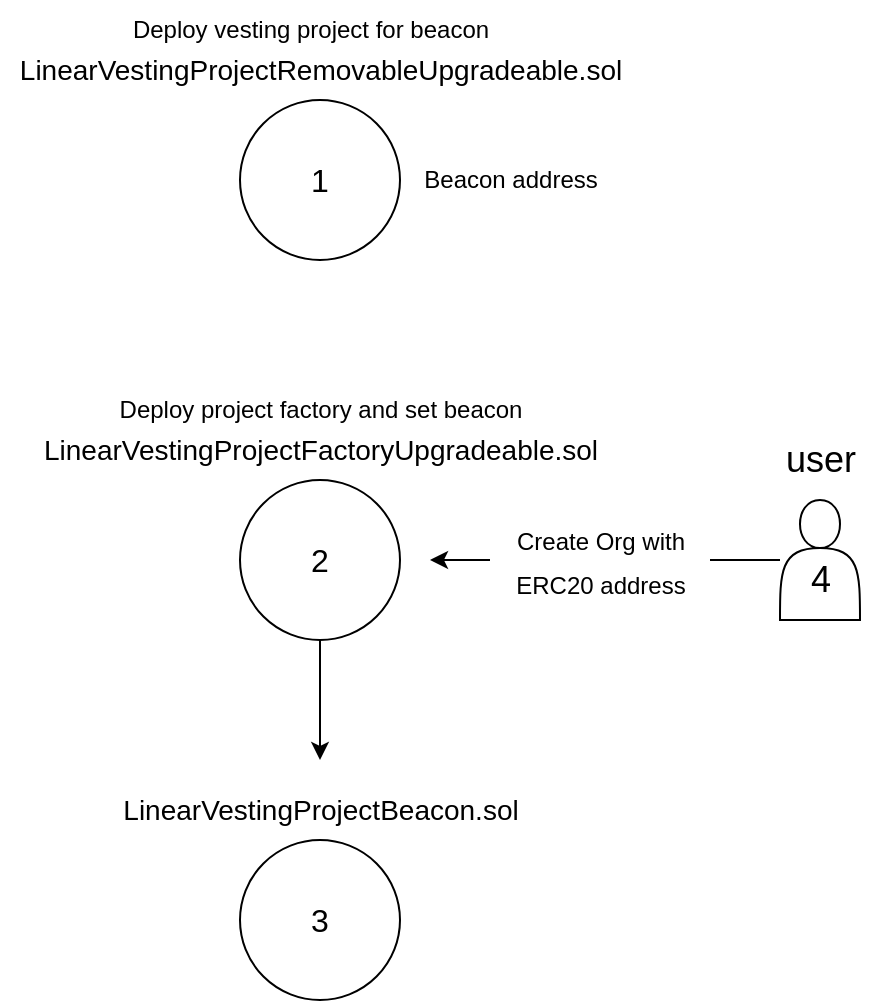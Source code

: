<mxfile>
    <diagram id="yU2J-Tcu2Rwsxy_KYUA6" name="Page-1">
        <mxGraphModel dx="1058" dy="833" grid="1" gridSize="10" guides="1" tooltips="1" connect="1" arrows="1" fold="1" page="1" pageScale="1" pageWidth="850" pageHeight="1100" math="0" shadow="0">
            <root>
                <mxCell id="0"/>
                <mxCell id="1" parent="0"/>
                <mxCell id="31" style="edgeStyle=none;html=1;fontSize=18;startArrow=none;" parent="1" source="32" edge="1">
                    <mxGeometry relative="1" as="geometry">
                        <mxPoint x="250" y="330" as="targetPoint"/>
                    </mxGeometry>
                </mxCell>
                <mxCell id="4" value="&lt;font size=&quot;3&quot;&gt;1&lt;/font&gt;" style="ellipse;whiteSpace=wrap;html=1;aspect=fixed;" parent="1" vertex="1">
                    <mxGeometry x="155" y="100" width="80" height="80" as="geometry"/>
                </mxCell>
                <mxCell id="5" value="Deploy vesting project for beacon" style="text;html=1;align=center;verticalAlign=middle;resizable=0;points=[];autosize=1;strokeColor=none;fillColor=none;" parent="1" vertex="1">
                    <mxGeometry x="90" y="50" width="200" height="30" as="geometry"/>
                </mxCell>
                <mxCell id="6" value="&lt;font style=&quot;font-size: 14px;&quot;&gt;LinearVestingProjectRemovableUpgradeable.sol&lt;/font&gt;" style="text;html=1;align=center;verticalAlign=middle;resizable=0;points=[];autosize=1;strokeColor=none;fillColor=none;" parent="1" vertex="1">
                    <mxGeometry x="35" y="70" width="320" height="30" as="geometry"/>
                </mxCell>
                <mxCell id="28" style="edgeStyle=none;html=1;fontSize=18;" parent="1" source="10" edge="1">
                    <mxGeometry relative="1" as="geometry">
                        <mxPoint x="195" y="430" as="targetPoint"/>
                    </mxGeometry>
                </mxCell>
                <mxCell id="10" value="&lt;font size=&quot;3&quot;&gt;2&lt;/font&gt;" style="ellipse;whiteSpace=wrap;html=1;aspect=fixed;" parent="1" vertex="1">
                    <mxGeometry x="155" y="290" width="80" height="80" as="geometry"/>
                </mxCell>
                <mxCell id="11" value="LinearVestingProjectFactoryUpgradeable.sol" style="text;html=1;align=center;verticalAlign=middle;resizable=0;points=[];autosize=1;strokeColor=none;fillColor=none;fontSize=14;" parent="1" vertex="1">
                    <mxGeometry x="45" y="260" width="300" height="30" as="geometry"/>
                </mxCell>
                <mxCell id="17" value="Deploy project factory and set beacon" style="text;html=1;align=center;verticalAlign=middle;resizable=0;points=[];autosize=1;strokeColor=none;fillColor=none;" parent="1" vertex="1">
                    <mxGeometry x="85" y="240" width="220" height="30" as="geometry"/>
                </mxCell>
                <mxCell id="20" value="LinearVestingProjectBeacon.sol" style="text;html=1;align=center;verticalAlign=middle;resizable=0;points=[];autosize=1;strokeColor=none;fillColor=none;fontSize=14;" parent="1" vertex="1">
                    <mxGeometry x="85" y="440" width="220" height="30" as="geometry"/>
                </mxCell>
                <mxCell id="21" value="&lt;font size=&quot;3&quot;&gt;3&lt;/font&gt;" style="ellipse;whiteSpace=wrap;html=1;aspect=fixed;" parent="1" vertex="1">
                    <mxGeometry x="155" y="470" width="80" height="80" as="geometry"/>
                </mxCell>
                <mxCell id="30" value="user" style="text;html=1;align=center;verticalAlign=middle;resizable=0;points=[];autosize=1;strokeColor=none;fillColor=none;fontSize=18;" parent="1" vertex="1">
                    <mxGeometry x="415" y="260" width="60" height="40" as="geometry"/>
                </mxCell>
                <mxCell id="32" value="&lt;font style=&quot;font-size: 12px;&quot;&gt;Create Org with &lt;br&gt;ERC20 address&lt;/font&gt;" style="text;html=1;align=center;verticalAlign=middle;resizable=0;points=[];autosize=1;strokeColor=none;fillColor=none;fontSize=18;" parent="1" vertex="1">
                    <mxGeometry x="280" y="300" width="110" height="60" as="geometry"/>
                </mxCell>
                <mxCell id="33" value="" style="edgeStyle=none;html=1;fontSize=18;endArrow=none;" parent="1" source="2" target="32" edge="1">
                    <mxGeometry relative="1" as="geometry">
                        <mxPoint x="250" y="330" as="targetPoint"/>
                        <mxPoint x="425" y="330" as="sourcePoint"/>
                    </mxGeometry>
                </mxCell>
                <mxCell id="2" value="" style="shape=actor;whiteSpace=wrap;html=1;" parent="1" vertex="1">
                    <mxGeometry x="425" y="300" width="40" height="60" as="geometry"/>
                </mxCell>
                <mxCell id="34" value="4" style="text;html=1;align=center;verticalAlign=middle;resizable=0;points=[];autosize=1;strokeColor=none;fillColor=none;fontSize=18;" parent="1" vertex="1">
                    <mxGeometry x="430" y="320" width="30" height="40" as="geometry"/>
                </mxCell>
                <mxCell id="35" value="Beacon address" style="text;html=1;align=center;verticalAlign=middle;resizable=0;points=[];autosize=1;strokeColor=none;fillColor=none;" vertex="1" parent="1">
                    <mxGeometry x="235" y="125" width="110" height="30" as="geometry"/>
                </mxCell>
            </root>
        </mxGraphModel>
    </diagram>
</mxfile>